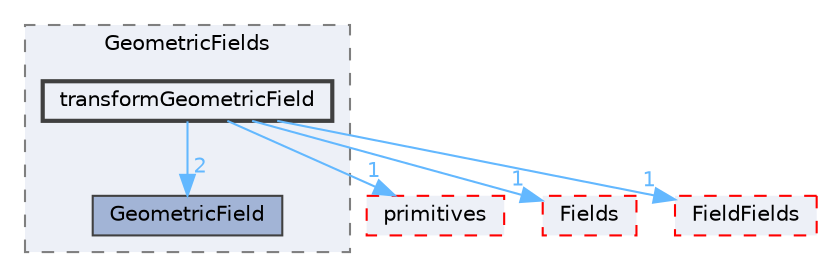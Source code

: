 digraph "src/OpenFOAM/fields/GeometricFields/transformGeometricField"
{
 // LATEX_PDF_SIZE
  bgcolor="transparent";
  edge [fontname=Helvetica,fontsize=10,labelfontname=Helvetica,labelfontsize=10];
  node [fontname=Helvetica,fontsize=10,shape=box,height=0.2,width=0.4];
  compound=true
  subgraph clusterdir_99558e6cce2e782cc8c86fe4c767e1e1 {
    graph [ bgcolor="#edf0f7", pencolor="grey50", label="GeometricFields", fontname=Helvetica,fontsize=10 style="filled,dashed", URL="dir_99558e6cce2e782cc8c86fe4c767e1e1.html",tooltip=""]
  dir_cd8c242dbf9349898a9b717387ebe031 [label="GeometricField", fillcolor="#a2b4d6", color="grey25", style="filled", URL="dir_cd8c242dbf9349898a9b717387ebe031.html",tooltip=""];
  dir_294f1234ecb570bb24e81c656b57300e [label="transformGeometricField", fillcolor="#edf0f7", color="grey25", style="filled,bold", URL="dir_294f1234ecb570bb24e81c656b57300e.html",tooltip=""];
  }
  dir_3e50f45338116b169052b428016851aa [label="primitives", fillcolor="#edf0f7", color="red", style="filled,dashed", URL="dir_3e50f45338116b169052b428016851aa.html",tooltip=""];
  dir_7d364942a13d3ce50f6681364b448a98 [label="Fields", fillcolor="#edf0f7", color="red", style="filled,dashed", URL="dir_7d364942a13d3ce50f6681364b448a98.html",tooltip=""];
  dir_8eb3a7b50b56ddbfb00a2ddef0a44ff7 [label="FieldFields", fillcolor="#edf0f7", color="red", style="filled,dashed", URL="dir_8eb3a7b50b56ddbfb00a2ddef0a44ff7.html",tooltip=""];
  dir_294f1234ecb570bb24e81c656b57300e->dir_3e50f45338116b169052b428016851aa [headlabel="1", labeldistance=1.5 headhref="dir_004103_003069.html" href="dir_004103_003069.html" color="steelblue1" fontcolor="steelblue1"];
  dir_294f1234ecb570bb24e81c656b57300e->dir_7d364942a13d3ce50f6681364b448a98 [headlabel="1", labeldistance=1.5 headhref="dir_004103_001336.html" href="dir_004103_001336.html" color="steelblue1" fontcolor="steelblue1"];
  dir_294f1234ecb570bb24e81c656b57300e->dir_8eb3a7b50b56ddbfb00a2ddef0a44ff7 [headlabel="1", labeldistance=1.5 headhref="dir_004103_001327.html" href="dir_004103_001327.html" color="steelblue1" fontcolor="steelblue1"];
  dir_294f1234ecb570bb24e81c656b57300e->dir_cd8c242dbf9349898a9b717387ebe031 [headlabel="2", labeldistance=1.5 headhref="dir_004103_001621.html" href="dir_004103_001621.html" color="steelblue1" fontcolor="steelblue1"];
}
